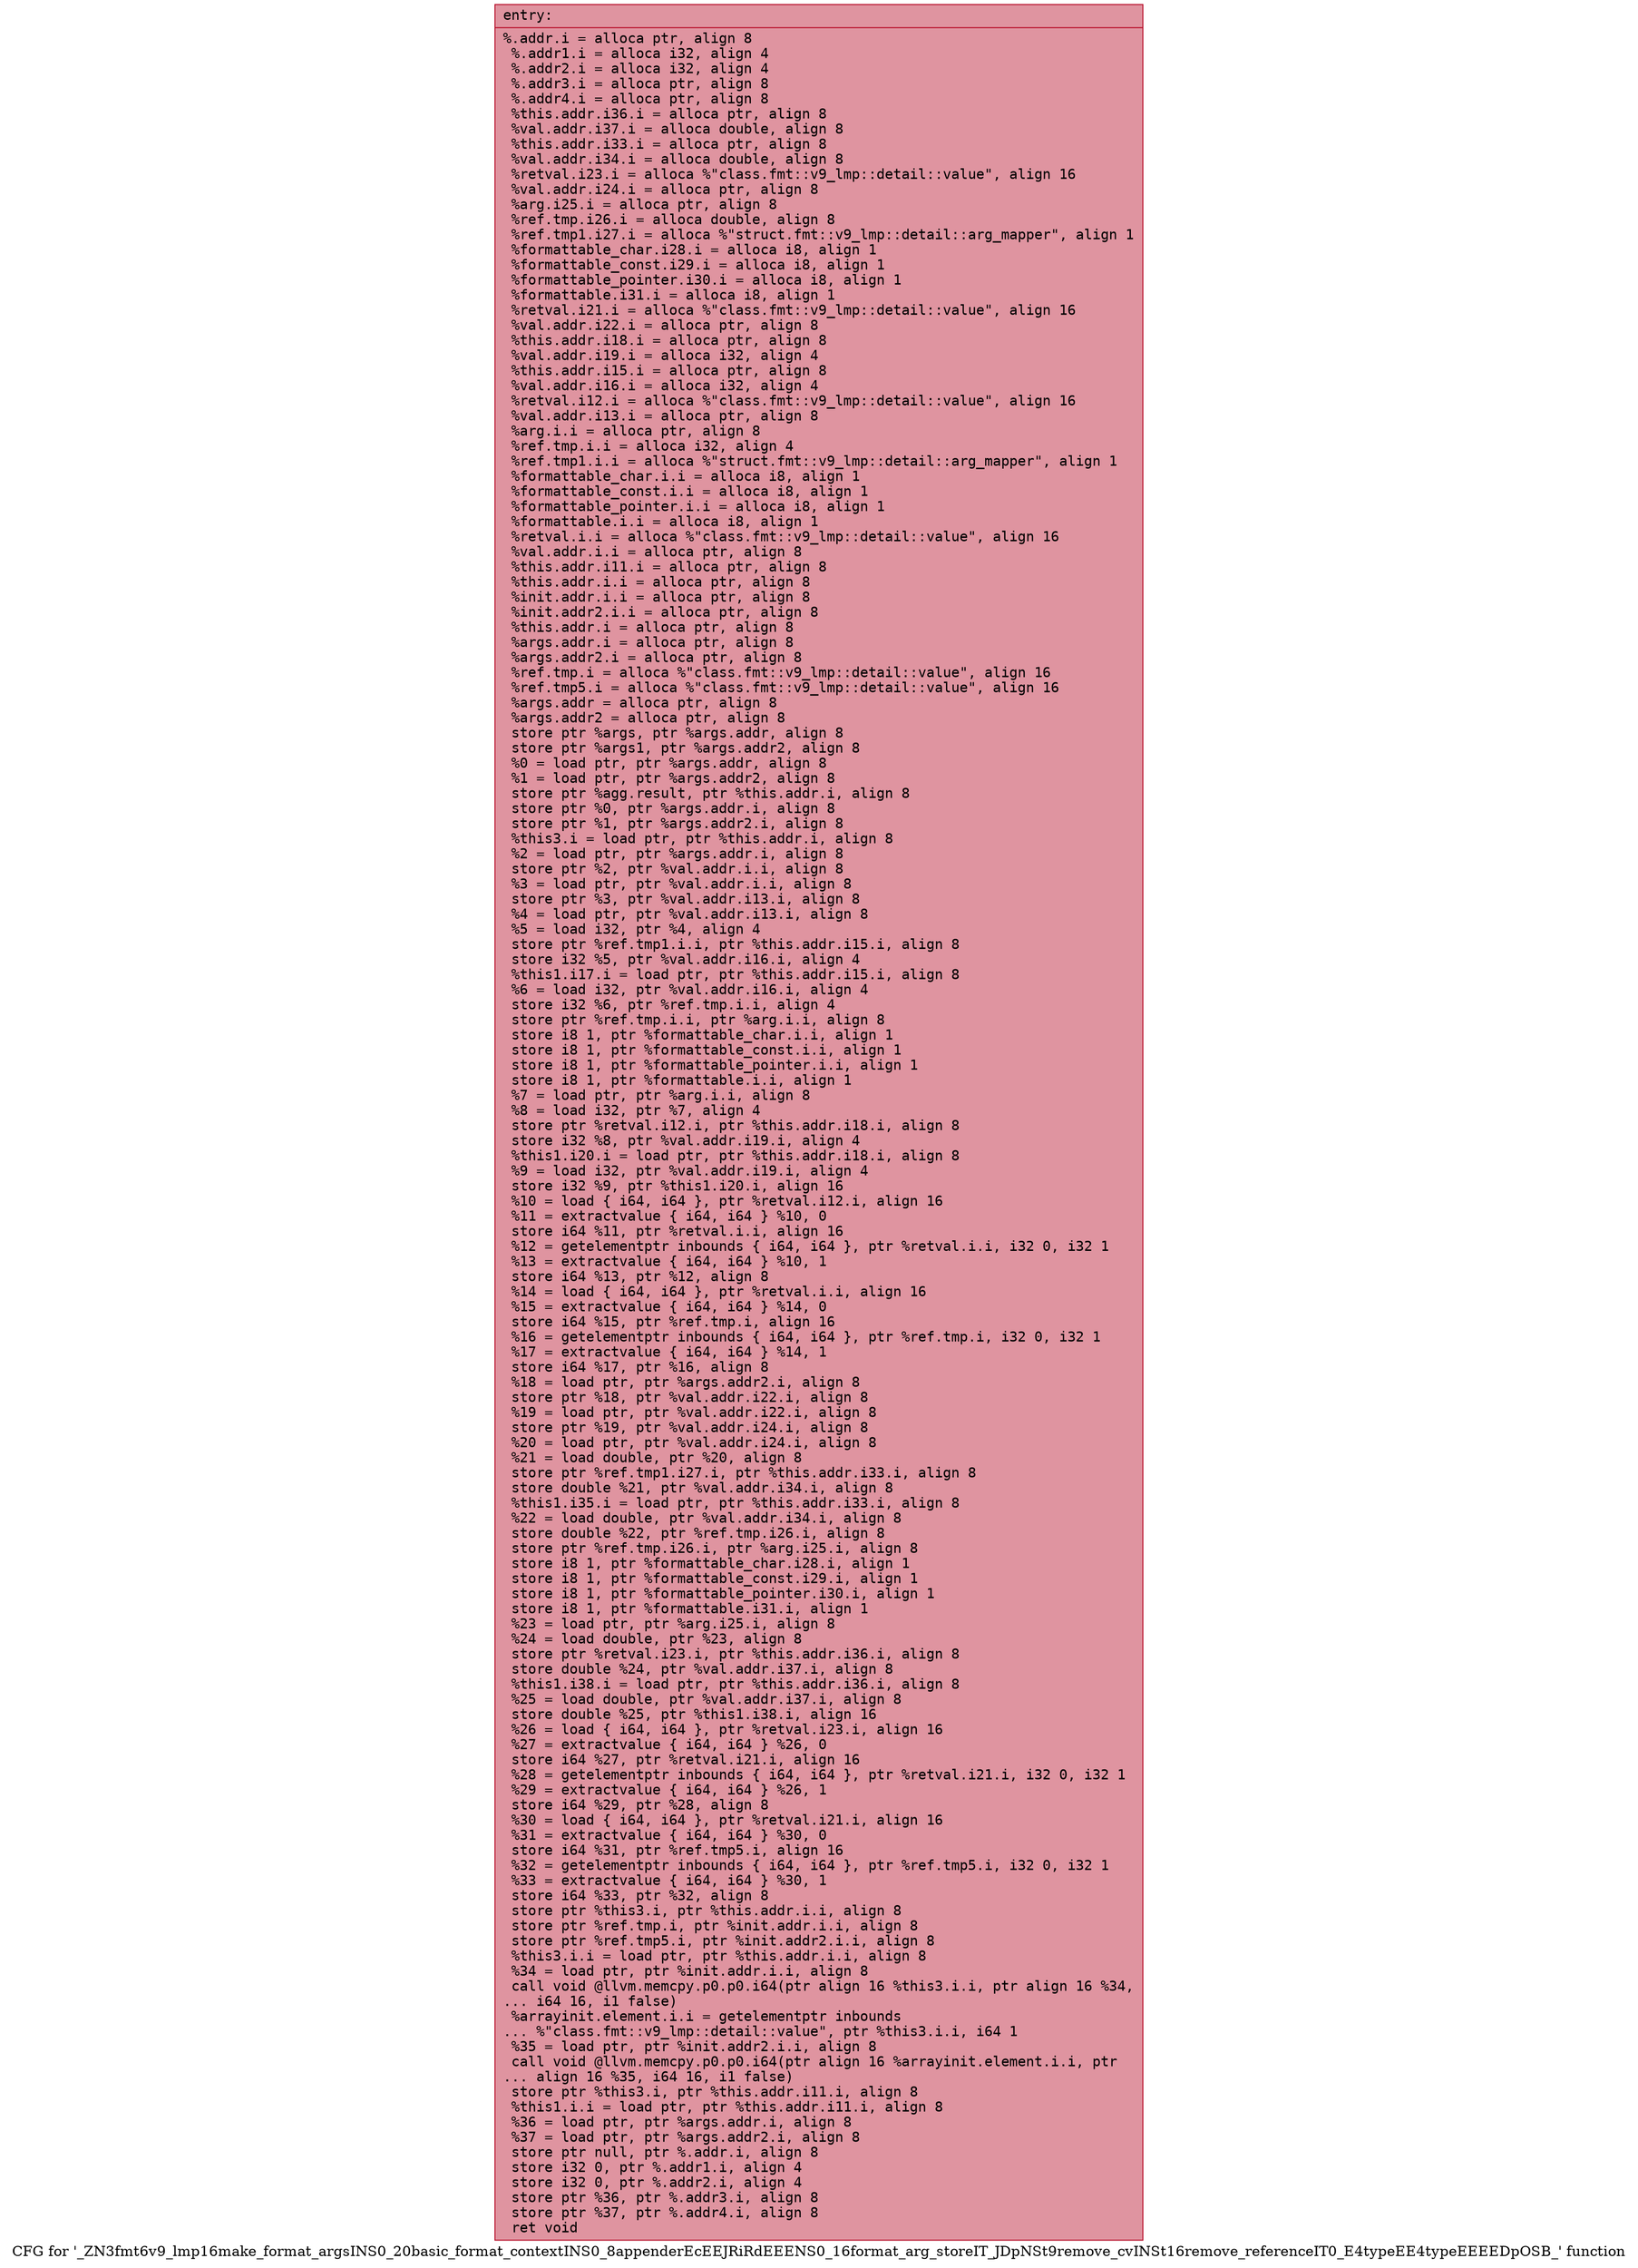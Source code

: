 digraph "CFG for '_ZN3fmt6v9_lmp16make_format_argsINS0_20basic_format_contextINS0_8appenderEcEEJRiRdEEENS0_16format_arg_storeIT_JDpNSt9remove_cvINSt16remove_referenceIT0_E4typeEE4typeEEEEDpOSB_' function" {
	label="CFG for '_ZN3fmt6v9_lmp16make_format_argsINS0_20basic_format_contextINS0_8appenderEcEEJRiRdEEENS0_16format_arg_storeIT_JDpNSt9remove_cvINSt16remove_referenceIT0_E4typeEE4typeEEEEDpOSB_' function";

	Node0x564c037c0bf0 [shape=record,color="#b70d28ff", style=filled, fillcolor="#b70d2870" fontname="Courier",label="{entry:\l|  %.addr.i = alloca ptr, align 8\l  %.addr1.i = alloca i32, align 4\l  %.addr2.i = alloca i32, align 4\l  %.addr3.i = alloca ptr, align 8\l  %.addr4.i = alloca ptr, align 8\l  %this.addr.i36.i = alloca ptr, align 8\l  %val.addr.i37.i = alloca double, align 8\l  %this.addr.i33.i = alloca ptr, align 8\l  %val.addr.i34.i = alloca double, align 8\l  %retval.i23.i = alloca %\"class.fmt::v9_lmp::detail::value\", align 16\l  %val.addr.i24.i = alloca ptr, align 8\l  %arg.i25.i = alloca ptr, align 8\l  %ref.tmp.i26.i = alloca double, align 8\l  %ref.tmp1.i27.i = alloca %\"struct.fmt::v9_lmp::detail::arg_mapper\", align 1\l  %formattable_char.i28.i = alloca i8, align 1\l  %formattable_const.i29.i = alloca i8, align 1\l  %formattable_pointer.i30.i = alloca i8, align 1\l  %formattable.i31.i = alloca i8, align 1\l  %retval.i21.i = alloca %\"class.fmt::v9_lmp::detail::value\", align 16\l  %val.addr.i22.i = alloca ptr, align 8\l  %this.addr.i18.i = alloca ptr, align 8\l  %val.addr.i19.i = alloca i32, align 4\l  %this.addr.i15.i = alloca ptr, align 8\l  %val.addr.i16.i = alloca i32, align 4\l  %retval.i12.i = alloca %\"class.fmt::v9_lmp::detail::value\", align 16\l  %val.addr.i13.i = alloca ptr, align 8\l  %arg.i.i = alloca ptr, align 8\l  %ref.tmp.i.i = alloca i32, align 4\l  %ref.tmp1.i.i = alloca %\"struct.fmt::v9_lmp::detail::arg_mapper\", align 1\l  %formattable_char.i.i = alloca i8, align 1\l  %formattable_const.i.i = alloca i8, align 1\l  %formattable_pointer.i.i = alloca i8, align 1\l  %formattable.i.i = alloca i8, align 1\l  %retval.i.i = alloca %\"class.fmt::v9_lmp::detail::value\", align 16\l  %val.addr.i.i = alloca ptr, align 8\l  %this.addr.i11.i = alloca ptr, align 8\l  %this.addr.i.i = alloca ptr, align 8\l  %init.addr.i.i = alloca ptr, align 8\l  %init.addr2.i.i = alloca ptr, align 8\l  %this.addr.i = alloca ptr, align 8\l  %args.addr.i = alloca ptr, align 8\l  %args.addr2.i = alloca ptr, align 8\l  %ref.tmp.i = alloca %\"class.fmt::v9_lmp::detail::value\", align 16\l  %ref.tmp5.i = alloca %\"class.fmt::v9_lmp::detail::value\", align 16\l  %args.addr = alloca ptr, align 8\l  %args.addr2 = alloca ptr, align 8\l  store ptr %args, ptr %args.addr, align 8\l  store ptr %args1, ptr %args.addr2, align 8\l  %0 = load ptr, ptr %args.addr, align 8\l  %1 = load ptr, ptr %args.addr2, align 8\l  store ptr %agg.result, ptr %this.addr.i, align 8\l  store ptr %0, ptr %args.addr.i, align 8\l  store ptr %1, ptr %args.addr2.i, align 8\l  %this3.i = load ptr, ptr %this.addr.i, align 8\l  %2 = load ptr, ptr %args.addr.i, align 8\l  store ptr %2, ptr %val.addr.i.i, align 8\l  %3 = load ptr, ptr %val.addr.i.i, align 8\l  store ptr %3, ptr %val.addr.i13.i, align 8\l  %4 = load ptr, ptr %val.addr.i13.i, align 8\l  %5 = load i32, ptr %4, align 4\l  store ptr %ref.tmp1.i.i, ptr %this.addr.i15.i, align 8\l  store i32 %5, ptr %val.addr.i16.i, align 4\l  %this1.i17.i = load ptr, ptr %this.addr.i15.i, align 8\l  %6 = load i32, ptr %val.addr.i16.i, align 4\l  store i32 %6, ptr %ref.tmp.i.i, align 4\l  store ptr %ref.tmp.i.i, ptr %arg.i.i, align 8\l  store i8 1, ptr %formattable_char.i.i, align 1\l  store i8 1, ptr %formattable_const.i.i, align 1\l  store i8 1, ptr %formattable_pointer.i.i, align 1\l  store i8 1, ptr %formattable.i.i, align 1\l  %7 = load ptr, ptr %arg.i.i, align 8\l  %8 = load i32, ptr %7, align 4\l  store ptr %retval.i12.i, ptr %this.addr.i18.i, align 8\l  store i32 %8, ptr %val.addr.i19.i, align 4\l  %this1.i20.i = load ptr, ptr %this.addr.i18.i, align 8\l  %9 = load i32, ptr %val.addr.i19.i, align 4\l  store i32 %9, ptr %this1.i20.i, align 16\l  %10 = load \{ i64, i64 \}, ptr %retval.i12.i, align 16\l  %11 = extractvalue \{ i64, i64 \} %10, 0\l  store i64 %11, ptr %retval.i.i, align 16\l  %12 = getelementptr inbounds \{ i64, i64 \}, ptr %retval.i.i, i32 0, i32 1\l  %13 = extractvalue \{ i64, i64 \} %10, 1\l  store i64 %13, ptr %12, align 8\l  %14 = load \{ i64, i64 \}, ptr %retval.i.i, align 16\l  %15 = extractvalue \{ i64, i64 \} %14, 0\l  store i64 %15, ptr %ref.tmp.i, align 16\l  %16 = getelementptr inbounds \{ i64, i64 \}, ptr %ref.tmp.i, i32 0, i32 1\l  %17 = extractvalue \{ i64, i64 \} %14, 1\l  store i64 %17, ptr %16, align 8\l  %18 = load ptr, ptr %args.addr2.i, align 8\l  store ptr %18, ptr %val.addr.i22.i, align 8\l  %19 = load ptr, ptr %val.addr.i22.i, align 8\l  store ptr %19, ptr %val.addr.i24.i, align 8\l  %20 = load ptr, ptr %val.addr.i24.i, align 8\l  %21 = load double, ptr %20, align 8\l  store ptr %ref.tmp1.i27.i, ptr %this.addr.i33.i, align 8\l  store double %21, ptr %val.addr.i34.i, align 8\l  %this1.i35.i = load ptr, ptr %this.addr.i33.i, align 8\l  %22 = load double, ptr %val.addr.i34.i, align 8\l  store double %22, ptr %ref.tmp.i26.i, align 8\l  store ptr %ref.tmp.i26.i, ptr %arg.i25.i, align 8\l  store i8 1, ptr %formattable_char.i28.i, align 1\l  store i8 1, ptr %formattable_const.i29.i, align 1\l  store i8 1, ptr %formattable_pointer.i30.i, align 1\l  store i8 1, ptr %formattable.i31.i, align 1\l  %23 = load ptr, ptr %arg.i25.i, align 8\l  %24 = load double, ptr %23, align 8\l  store ptr %retval.i23.i, ptr %this.addr.i36.i, align 8\l  store double %24, ptr %val.addr.i37.i, align 8\l  %this1.i38.i = load ptr, ptr %this.addr.i36.i, align 8\l  %25 = load double, ptr %val.addr.i37.i, align 8\l  store double %25, ptr %this1.i38.i, align 16\l  %26 = load \{ i64, i64 \}, ptr %retval.i23.i, align 16\l  %27 = extractvalue \{ i64, i64 \} %26, 0\l  store i64 %27, ptr %retval.i21.i, align 16\l  %28 = getelementptr inbounds \{ i64, i64 \}, ptr %retval.i21.i, i32 0, i32 1\l  %29 = extractvalue \{ i64, i64 \} %26, 1\l  store i64 %29, ptr %28, align 8\l  %30 = load \{ i64, i64 \}, ptr %retval.i21.i, align 16\l  %31 = extractvalue \{ i64, i64 \} %30, 0\l  store i64 %31, ptr %ref.tmp5.i, align 16\l  %32 = getelementptr inbounds \{ i64, i64 \}, ptr %ref.tmp5.i, i32 0, i32 1\l  %33 = extractvalue \{ i64, i64 \} %30, 1\l  store i64 %33, ptr %32, align 8\l  store ptr %this3.i, ptr %this.addr.i.i, align 8\l  store ptr %ref.tmp.i, ptr %init.addr.i.i, align 8\l  store ptr %ref.tmp5.i, ptr %init.addr2.i.i, align 8\l  %this3.i.i = load ptr, ptr %this.addr.i.i, align 8\l  %34 = load ptr, ptr %init.addr.i.i, align 8\l  call void @llvm.memcpy.p0.p0.i64(ptr align 16 %this3.i.i, ptr align 16 %34,\l... i64 16, i1 false)\l  %arrayinit.element.i.i = getelementptr inbounds\l... %\"class.fmt::v9_lmp::detail::value\", ptr %this3.i.i, i64 1\l  %35 = load ptr, ptr %init.addr2.i.i, align 8\l  call void @llvm.memcpy.p0.p0.i64(ptr align 16 %arrayinit.element.i.i, ptr\l... align 16 %35, i64 16, i1 false)\l  store ptr %this3.i, ptr %this.addr.i11.i, align 8\l  %this1.i.i = load ptr, ptr %this.addr.i11.i, align 8\l  %36 = load ptr, ptr %args.addr.i, align 8\l  %37 = load ptr, ptr %args.addr2.i, align 8\l  store ptr null, ptr %.addr.i, align 8\l  store i32 0, ptr %.addr1.i, align 4\l  store i32 0, ptr %.addr2.i, align 4\l  store ptr %36, ptr %.addr3.i, align 8\l  store ptr %37, ptr %.addr4.i, align 8\l  ret void\l}"];
}
